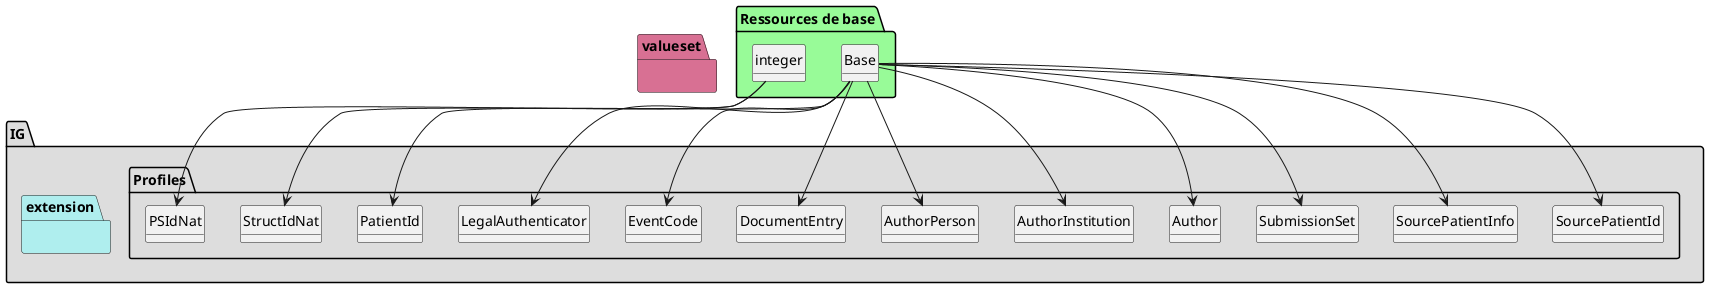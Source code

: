 @startuml
set namespaceSeparator ?
hide circle
hide class fields

package IG #DDDDDD{

     package Profiles #DDDDDD{

        class Author{

             Author => [None..None]
             Author.institution => [0..1]
             Author.person => [1..1]
             Author.role => [1..1]
             Author.specialty => [0..1]
        } 

        class AuthorInstitution{

             AuthorInstitution => [None..None]
             AuthorInstitution.1 => [1..1]
             AuthorInstitution.6 => [1..1]
             AuthorInstitution.7 => [1..1]
             AuthorInstitution.10 => [1..1]
        } 

        class AuthorPerson{

             AuthorPerson => [None..None]
             AuthorPerson.1 => [1..1]
             AuthorPerson.2 => [1..1]
             AuthorPerson.3 => [1..1]
             AuthorPerson.9 => [1..1]
             AuthorPerson.10 => [1..1]
             AuthorPerson.13 => [1..1]
        } 

        class DocumentEntry{

             DocumentEntry => [None..None]
             DocumentEntry.entryUUID => [1..1]
             DocumentEntry.logicalId => [1..1]
             DocumentEntry.mimeType => [1..1]
             DocumentEntry.availabilityStatus => [1..1]
             DocumentEntry.hash => [1..1]
             DocumentEntry.size => [1..1]
             DocumentEntry.languageCode => [1..1]
             DocumentEntry.author => [1..*]
             DocumentEntry.legalAuthenticator => [1..1]
             DocumentEntry.repositoryUniqueId => [1..1]
             DocumentEntry.serviceStartTime => [1..1]
             DocumentEntry.serviceEndTime => [0..1]
             DocumentEntry.sourcePatientID => [1..1]
             DocumentEntry.sourcePatientInfo => [1..1]
             DocumentEntry.URI => [1..1]
             DocumentEntry.title => [1..1]
             DocumentEntry.comments => [0..1]
             DocumentEntry.patientID => [1..1]
             DocumentEntry.uniqueId => [1..1]
             DocumentEntry.class => [1..1]
             DocumentEntry.confidentiality => [1..4]
             DocumentEntry.eventCodeList => [0..*]
             DocumentEntry.format => [1..1]
             DocumentEntry.healthcareFacilityTypeCode => [1..1]
             DocumentEntry.practiceSetting => [1..1]
             DocumentEntry.type => [1..1]
             DocumentEntry.documentAvailability => [0..1]
             DocumentEntry.homeCommunityId => [0..1]
             DocumentEntry.creationTime => [1..1]
             DocumentEntry.referenceIdList => [0..*]
             DocumentEntry.referenceIdList.CX1 => [1..1]
             DocumentEntry.referenceIdList.CX4 => [1..1]
             DocumentEntry.referenceIdList.CX5 => [1..1]
             DocumentEntry.version => [0..1]
        } 

        class EventCode{

             EventCode => [None..None]
             EventCode.eventCode => [1..1]
        } 

        class LegalAuthenticator{

             LegalAuthenticator => [None..None]
             LegalAuthenticator.1 => [1..1]
             LegalAuthenticator.2 => [1..1]
             LegalAuthenticator.3 => [1..1]
             LegalAuthenticator.9 => [1..1]
             LegalAuthenticator.10 => [1..1]
             LegalAuthenticator.13 => [1..1]
        } 

        class PSIdNat{

        } 

        class PatientId{

             PatientId => [None..None]
             PatientId.1 => [1..1]
             PatientId.4 => [1..1]
             PatientId.5 => [1..1]
        } 

        class SourcePatientId{

             SourcePatientId => [None..None]
             SourcePatientId.1 => [1..1]
             SourcePatientId.4 => [1..1]
             SourcePatientId.5 => [1..1]
        } 

        class SourcePatientInfo{

             SourcePatientInfo => [None..None]
             SourcePatientInfo.PID => [1..1]
             SourcePatientInfo.PID.3 => [0..1]
             SourcePatientInfo.PID.5 => [1..*]
             SourcePatientInfo.PID.7 => [0..1]
             SourcePatientInfo.PID.8 => [0..1]
             SourcePatientInfo.PID.11 => [0..1]
             SourcePatientInfo.PID.13 => [0..1]
             SourcePatientInfo.PID.14 => [0..1]
             SourcePatientInfo.PID.15 => [0..1]
             SourcePatientInfo.PID.16 => [0..1]
             SourcePatientInfo.PID.18 => [0..1]
             SourcePatientInfo.PID.21 => [0..1]
        } 

        class StructIdNat{

        } 

        class SubmissionSet{

             SubmissionSet => [None..None]
             SubmissionSet.entryUUID => [1..1]
             SubmissionSet.availabilityStatus => [1..1]
             SubmissionSet.submissionTime => [1..1]
             SubmissionSet.title => [0..1]
             SubmissionSet.comments => [0..1]
             SubmissionSet.patientID => [1..1]
             SubmissionSet.sourceID => [1..1]
             SubmissionSet.uniqueID => [1..1]
             SubmissionSet.contentTypeCode => [1..1]
             SubmissionSet.author => [1..1]
             SubmissionSet.homeCommunityID => [0..1]
             SubmissionSet.intendedRecipient => [0..*]
         }

     }
     package extension #paleturquoise {


         }
     }
     package valueset #PaleVioletRed{
       }

package "Ressources de base" #palegreen {

 class "Base" as  class095a1b43effec73955e31e790438de49 

    class095a1b43effec73955e31e790438de49 --> Author

 class "Base" as  class095a1b43effec73955e31e790438de49 

    class095a1b43effec73955e31e790438de49 --> AuthorInstitution

 class "Base" as  class095a1b43effec73955e31e790438de49 

    class095a1b43effec73955e31e790438de49 --> AuthorPerson

 class "Base" as  class095a1b43effec73955e31e790438de49 

    class095a1b43effec73955e31e790438de49 --> DocumentEntry

 class "Base" as  class095a1b43effec73955e31e790438de49 

    class095a1b43effec73955e31e790438de49 --> EventCode

 class "Base" as  class095a1b43effec73955e31e790438de49 

    class095a1b43effec73955e31e790438de49 --> LegalAuthenticator

 class "integer" as  class157db7df530023575515d366c9b672e8 

    class157db7df530023575515d366c9b672e8 --> PSIdNat

 class "Base" as  class095a1b43effec73955e31e790438de49 

    class095a1b43effec73955e31e790438de49 --> PatientId

 class "Base" as  class095a1b43effec73955e31e790438de49 

    class095a1b43effec73955e31e790438de49 --> SourcePatientId

 class "Base" as  class095a1b43effec73955e31e790438de49 

    class095a1b43effec73955e31e790438de49 --> SourcePatientInfo

 class "integer" as  class157db7df530023575515d366c9b672e8 

    class157db7df530023575515d366c9b672e8 --> StructIdNat

 class "Base" as  class095a1b43effec73955e31e790438de49 

    class095a1b43effec73955e31e790438de49 --> SubmissionSet
}
@enduml